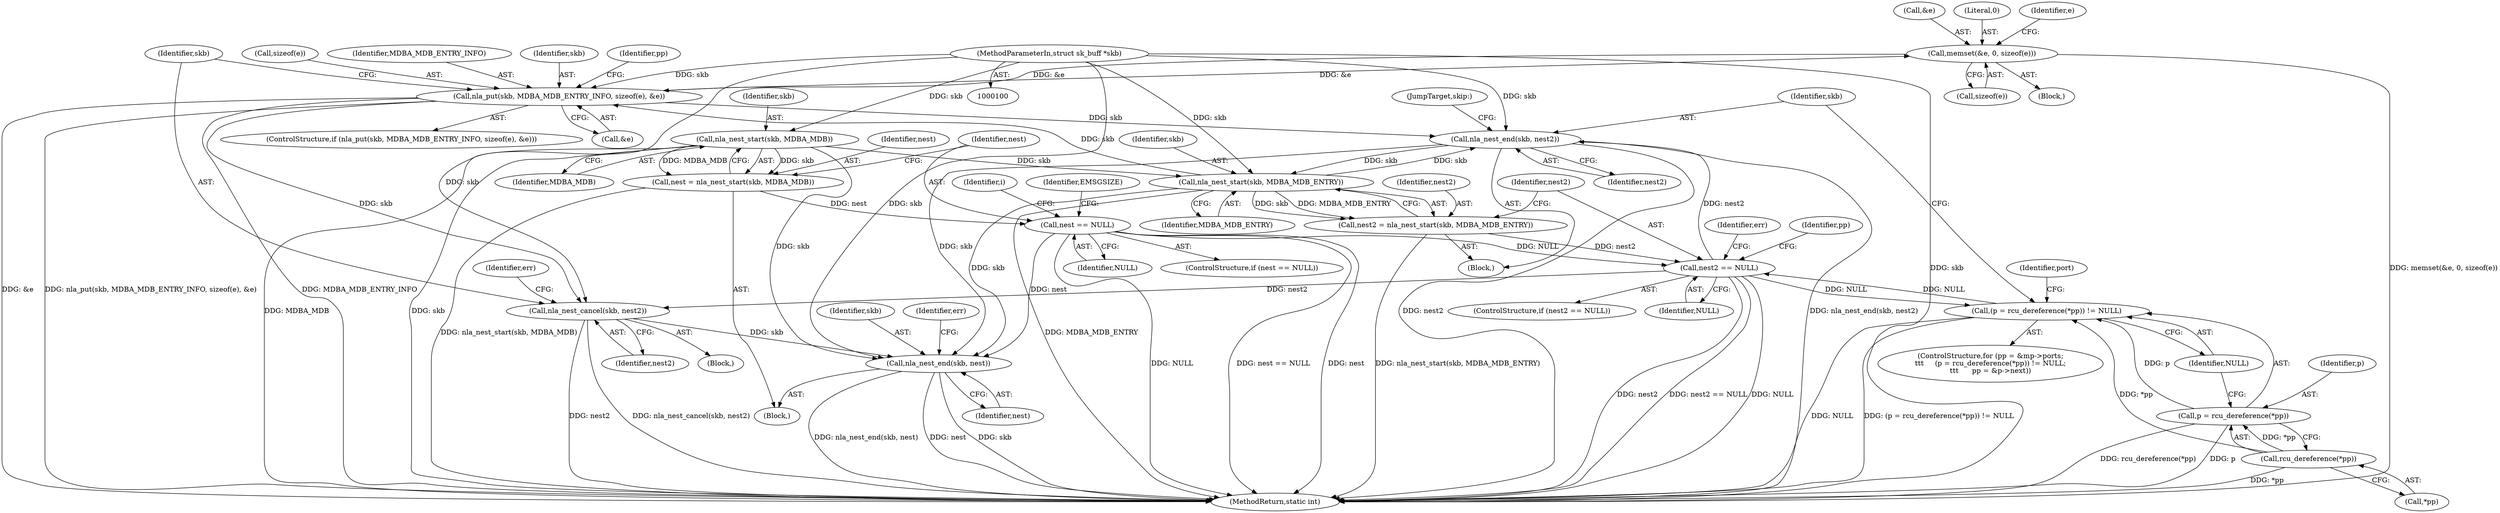 digraph "0_linux_c085c49920b2f900ba716b4ca1c1a55ece9872cc_0@API" {
"1000226" [label="(Call,memset(&e, 0, sizeof(e)))"];
"1000308" [label="(Call,nla_put(skb, MDBA_MDB_ENTRY_INFO, sizeof(e), &e))"];
"1000183" [label="(Call,nla_nest_start(skb, MDBA_MDB_ENTRY))"];
"1000149" [label="(Call,nla_nest_start(skb, MDBA_MDB))"];
"1000101" [label="(MethodParameterIn,struct sk_buff *skb)"];
"1000324" [label="(Call,nla_nest_end(skb, nest2))"];
"1000187" [label="(Call,nest2 == NULL)"];
"1000181" [label="(Call,nest2 = nla_nest_start(skb, MDBA_MDB_ENTRY))"];
"1000203" [label="(Call,(p = rcu_dereference(*pp)) != NULL)"];
"1000204" [label="(Call,p = rcu_dereference(*pp))"];
"1000206" [label="(Call,rcu_dereference(*pp))"];
"1000153" [label="(Call,nest == NULL)"];
"1000147" [label="(Call,nest = nla_nest_start(skb, MDBA_MDB))"];
"1000226" [label="(Call,memset(&e, 0, sizeof(e)))"];
"1000316" [label="(Call,nla_nest_cancel(skb, nest2))"];
"1000338" [label="(Call,nla_nest_end(skb, nest))"];
"1000327" [label="(JumpTarget,skip:)"];
"1000175" [label="(Block,)"];
"1000226" [label="(Call,memset(&e, 0, sizeof(e)))"];
"1000154" [label="(Identifier,nest)"];
"1000320" [label="(Identifier,err)"];
"1000101" [label="(MethodParameterIn,struct sk_buff *skb)"];
"1000183" [label="(Call,nla_nest_start(skb, MDBA_MDB_ENTRY))"];
"1000315" [label="(Block,)"];
"1000153" [label="(Call,nest == NULL)"];
"1000316" [label="(Call,nla_nest_cancel(skb, nest2))"];
"1000227" [label="(Call,&e)"];
"1000155" [label="(Identifier,NULL)"];
"1000186" [label="(ControlStructure,if (nest2 == NULL))"];
"1000325" [label="(Identifier,skb)"];
"1000203" [label="(Call,(p = rcu_dereference(*pp)) != NULL)"];
"1000161" [label="(Identifier,i)"];
"1000150" [label="(Identifier,skb)"];
"1000308" [label="(Call,nla_put(skb, MDBA_MDB_ENTRY_INFO, sizeof(e), &e))"];
"1000151" [label="(Identifier,MDBA_MDB)"];
"1000317" [label="(Identifier,skb)"];
"1000206" [label="(Call,rcu_dereference(*pp))"];
"1000192" [label="(Identifier,err)"];
"1000311" [label="(Call,sizeof(e))"];
"1000147" [label="(Call,nest = nla_nest_start(skb, MDBA_MDB))"];
"1000209" [label="(Identifier,NULL)"];
"1000310" [label="(Identifier,MDBA_MDB_ENTRY_INFO)"];
"1000185" [label="(Identifier,MDBA_MDB_ENTRY)"];
"1000198" [label="(Identifier,pp)"];
"1000229" [label="(Literal,0)"];
"1000309" [label="(Identifier,skb)"];
"1000230" [label="(Call,sizeof(e))"];
"1000211" [label="(Identifier,pp)"];
"1000313" [label="(Call,&e)"];
"1000149" [label="(Call,nla_nest_start(skb, MDBA_MDB))"];
"1000340" [label="(Identifier,nest)"];
"1000184" [label="(Identifier,skb)"];
"1000339" [label="(Identifier,skb)"];
"1000104" [label="(Block,)"];
"1000342" [label="(Identifier,err)"];
"1000187" [label="(Call,nest2 == NULL)"];
"1000326" [label="(Identifier,nest2)"];
"1000189" [label="(Identifier,NULL)"];
"1000324" [label="(Call,nla_nest_end(skb, nest2))"];
"1000207" [label="(Call,*pp)"];
"1000196" [label="(ControlStructure,for (pp = &mp->ports;\n\t\t\t     (p = rcu_dereference(*pp)) != NULL;\n\t\t\t      pp = &p->next))"];
"1000152" [label="(ControlStructure,if (nest == NULL))"];
"1000158" [label="(Identifier,EMSGSIZE)"];
"1000318" [label="(Identifier,nest2)"];
"1000204" [label="(Call,p = rcu_dereference(*pp))"];
"1000307" [label="(ControlStructure,if (nla_put(skb, MDBA_MDB_ENTRY_INFO, sizeof(e), &e)))"];
"1000234" [label="(Identifier,e)"];
"1000148" [label="(Identifier,nest)"];
"1000224" [label="(Block,)"];
"1000188" [label="(Identifier,nest2)"];
"1000343" [label="(MethodReturn,static int)"];
"1000181" [label="(Call,nest2 = nla_nest_start(skb, MDBA_MDB_ENTRY))"];
"1000338" [label="(Call,nla_nest_end(skb, nest))"];
"1000218" [label="(Identifier,port)"];
"1000182" [label="(Identifier,nest2)"];
"1000205" [label="(Identifier,p)"];
"1000226" -> "1000224"  [label="AST: "];
"1000226" -> "1000230"  [label="CFG: "];
"1000227" -> "1000226"  [label="AST: "];
"1000229" -> "1000226"  [label="AST: "];
"1000230" -> "1000226"  [label="AST: "];
"1000234" -> "1000226"  [label="CFG: "];
"1000226" -> "1000343"  [label="DDG: memset(&e, 0, sizeof(e))"];
"1000308" -> "1000226"  [label="DDG: &e"];
"1000226" -> "1000308"  [label="DDG: &e"];
"1000308" -> "1000307"  [label="AST: "];
"1000308" -> "1000313"  [label="CFG: "];
"1000309" -> "1000308"  [label="AST: "];
"1000310" -> "1000308"  [label="AST: "];
"1000311" -> "1000308"  [label="AST: "];
"1000313" -> "1000308"  [label="AST: "];
"1000317" -> "1000308"  [label="CFG: "];
"1000211" -> "1000308"  [label="CFG: "];
"1000308" -> "1000343"  [label="DDG: MDBA_MDB_ENTRY_INFO"];
"1000308" -> "1000343"  [label="DDG: &e"];
"1000308" -> "1000343"  [label="DDG: nla_put(skb, MDBA_MDB_ENTRY_INFO, sizeof(e), &e)"];
"1000183" -> "1000308"  [label="DDG: skb"];
"1000101" -> "1000308"  [label="DDG: skb"];
"1000308" -> "1000316"  [label="DDG: skb"];
"1000308" -> "1000324"  [label="DDG: skb"];
"1000183" -> "1000181"  [label="AST: "];
"1000183" -> "1000185"  [label="CFG: "];
"1000184" -> "1000183"  [label="AST: "];
"1000185" -> "1000183"  [label="AST: "];
"1000181" -> "1000183"  [label="CFG: "];
"1000183" -> "1000343"  [label="DDG: MDBA_MDB_ENTRY"];
"1000183" -> "1000181"  [label="DDG: skb"];
"1000183" -> "1000181"  [label="DDG: MDBA_MDB_ENTRY"];
"1000149" -> "1000183"  [label="DDG: skb"];
"1000324" -> "1000183"  [label="DDG: skb"];
"1000101" -> "1000183"  [label="DDG: skb"];
"1000183" -> "1000324"  [label="DDG: skb"];
"1000183" -> "1000338"  [label="DDG: skb"];
"1000149" -> "1000147"  [label="AST: "];
"1000149" -> "1000151"  [label="CFG: "];
"1000150" -> "1000149"  [label="AST: "];
"1000151" -> "1000149"  [label="AST: "];
"1000147" -> "1000149"  [label="CFG: "];
"1000149" -> "1000343"  [label="DDG: MDBA_MDB"];
"1000149" -> "1000343"  [label="DDG: skb"];
"1000149" -> "1000147"  [label="DDG: skb"];
"1000149" -> "1000147"  [label="DDG: MDBA_MDB"];
"1000101" -> "1000149"  [label="DDG: skb"];
"1000149" -> "1000338"  [label="DDG: skb"];
"1000101" -> "1000100"  [label="AST: "];
"1000101" -> "1000343"  [label="DDG: skb"];
"1000101" -> "1000316"  [label="DDG: skb"];
"1000101" -> "1000324"  [label="DDG: skb"];
"1000101" -> "1000338"  [label="DDG: skb"];
"1000324" -> "1000175"  [label="AST: "];
"1000324" -> "1000326"  [label="CFG: "];
"1000325" -> "1000324"  [label="AST: "];
"1000326" -> "1000324"  [label="AST: "];
"1000327" -> "1000324"  [label="CFG: "];
"1000324" -> "1000343"  [label="DDG: nest2"];
"1000324" -> "1000343"  [label="DDG: nla_nest_end(skb, nest2)"];
"1000187" -> "1000324"  [label="DDG: nest2"];
"1000324" -> "1000338"  [label="DDG: skb"];
"1000187" -> "1000186"  [label="AST: "];
"1000187" -> "1000189"  [label="CFG: "];
"1000188" -> "1000187"  [label="AST: "];
"1000189" -> "1000187"  [label="AST: "];
"1000192" -> "1000187"  [label="CFG: "];
"1000198" -> "1000187"  [label="CFG: "];
"1000187" -> "1000343"  [label="DDG: nest2"];
"1000187" -> "1000343"  [label="DDG: nest2 == NULL"];
"1000187" -> "1000343"  [label="DDG: NULL"];
"1000181" -> "1000187"  [label="DDG: nest2"];
"1000203" -> "1000187"  [label="DDG: NULL"];
"1000153" -> "1000187"  [label="DDG: NULL"];
"1000187" -> "1000203"  [label="DDG: NULL"];
"1000187" -> "1000316"  [label="DDG: nest2"];
"1000181" -> "1000175"  [label="AST: "];
"1000182" -> "1000181"  [label="AST: "];
"1000188" -> "1000181"  [label="CFG: "];
"1000181" -> "1000343"  [label="DDG: nla_nest_start(skb, MDBA_MDB_ENTRY)"];
"1000203" -> "1000196"  [label="AST: "];
"1000203" -> "1000209"  [label="CFG: "];
"1000204" -> "1000203"  [label="AST: "];
"1000209" -> "1000203"  [label="AST: "];
"1000218" -> "1000203"  [label="CFG: "];
"1000325" -> "1000203"  [label="CFG: "];
"1000203" -> "1000343"  [label="DDG: NULL"];
"1000203" -> "1000343"  [label="DDG: (p = rcu_dereference(*pp)) != NULL"];
"1000204" -> "1000203"  [label="DDG: p"];
"1000206" -> "1000203"  [label="DDG: *pp"];
"1000204" -> "1000206"  [label="CFG: "];
"1000205" -> "1000204"  [label="AST: "];
"1000206" -> "1000204"  [label="AST: "];
"1000209" -> "1000204"  [label="CFG: "];
"1000204" -> "1000343"  [label="DDG: rcu_dereference(*pp)"];
"1000204" -> "1000343"  [label="DDG: p"];
"1000206" -> "1000204"  [label="DDG: *pp"];
"1000206" -> "1000207"  [label="CFG: "];
"1000207" -> "1000206"  [label="AST: "];
"1000206" -> "1000343"  [label="DDG: *pp"];
"1000153" -> "1000152"  [label="AST: "];
"1000153" -> "1000155"  [label="CFG: "];
"1000154" -> "1000153"  [label="AST: "];
"1000155" -> "1000153"  [label="AST: "];
"1000158" -> "1000153"  [label="CFG: "];
"1000161" -> "1000153"  [label="CFG: "];
"1000153" -> "1000343"  [label="DDG: NULL"];
"1000153" -> "1000343"  [label="DDG: nest == NULL"];
"1000153" -> "1000343"  [label="DDG: nest"];
"1000147" -> "1000153"  [label="DDG: nest"];
"1000153" -> "1000338"  [label="DDG: nest"];
"1000147" -> "1000104"  [label="AST: "];
"1000148" -> "1000147"  [label="AST: "];
"1000154" -> "1000147"  [label="CFG: "];
"1000147" -> "1000343"  [label="DDG: nla_nest_start(skb, MDBA_MDB)"];
"1000316" -> "1000315"  [label="AST: "];
"1000316" -> "1000318"  [label="CFG: "];
"1000317" -> "1000316"  [label="AST: "];
"1000318" -> "1000316"  [label="AST: "];
"1000320" -> "1000316"  [label="CFG: "];
"1000316" -> "1000343"  [label="DDG: nest2"];
"1000316" -> "1000343"  [label="DDG: nla_nest_cancel(skb, nest2)"];
"1000316" -> "1000338"  [label="DDG: skb"];
"1000338" -> "1000104"  [label="AST: "];
"1000338" -> "1000340"  [label="CFG: "];
"1000339" -> "1000338"  [label="AST: "];
"1000340" -> "1000338"  [label="AST: "];
"1000342" -> "1000338"  [label="CFG: "];
"1000338" -> "1000343"  [label="DDG: skb"];
"1000338" -> "1000343"  [label="DDG: nla_nest_end(skb, nest)"];
"1000338" -> "1000343"  [label="DDG: nest"];
}
